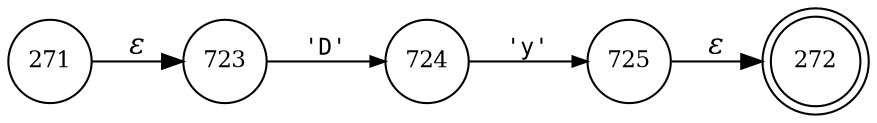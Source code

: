 digraph ATN {
rankdir=LR;
s272[fontsize=11, label="272", shape=doublecircle, fixedsize=true, width=.6];
s723[fontsize=11,label="723", shape=circle, fixedsize=true, width=.55, peripheries=1];
s724[fontsize=11,label="724", shape=circle, fixedsize=true, width=.55, peripheries=1];
s725[fontsize=11,label="725", shape=circle, fixedsize=true, width=.55, peripheries=1];
s271[fontsize=11,label="271", shape=circle, fixedsize=true, width=.55, peripheries=1];
s271 -> s723 [fontname="Times-Italic", label="&epsilon;"];
s723 -> s724 [fontsize=11, fontname="Courier", arrowsize=.7, label = "'D'", arrowhead = normal];
s724 -> s725 [fontsize=11, fontname="Courier", arrowsize=.7, label = "'y'", arrowhead = normal];
s725 -> s272 [fontname="Times-Italic", label="&epsilon;"];
}